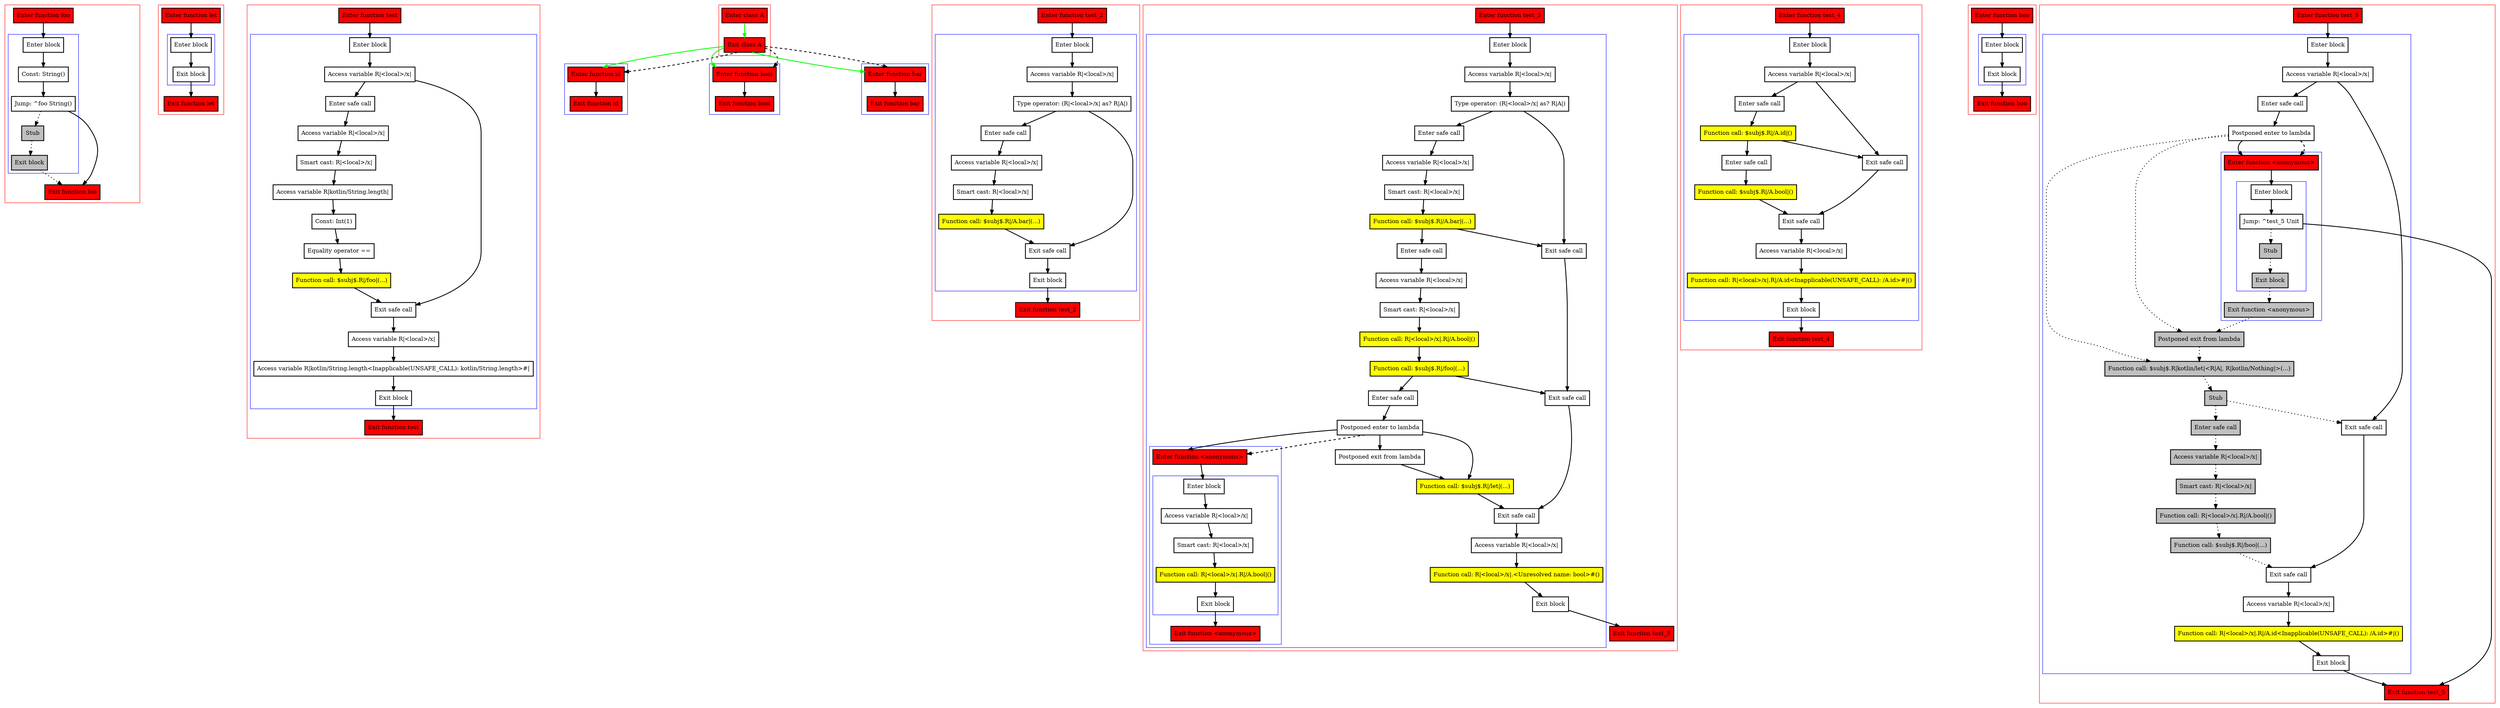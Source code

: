 digraph safeCalls_kt {
    graph [nodesep=3]
    node [shape=box penwidth=2]
    edge [penwidth=2]

    subgraph cluster_0 {
        color=red
        0 [label="Enter function foo" style="filled" fillcolor=red];
        subgraph cluster_1 {
            color=blue
            1 [label="Enter block"];
            2 [label="Const: String()"];
            3 [label="Jump: ^foo String()"];
            4 [label="Stub" style="filled" fillcolor=gray];
            5 [label="Exit block" style="filled" fillcolor=gray];
        }
        6 [label="Exit function foo" style="filled" fillcolor=red];
    }
    0 -> {1};
    1 -> {2};
    2 -> {3};
    3 -> {6};
    3 -> {4} [style=dotted];
    4 -> {5} [style=dotted];
    5 -> {6} [style=dotted];

    subgraph cluster_2 {
        color=red
        7 [label="Enter function let" style="filled" fillcolor=red];
        subgraph cluster_3 {
            color=blue
            8 [label="Enter block"];
            9 [label="Exit block"];
        }
        10 [label="Exit function let" style="filled" fillcolor=red];
    }
    7 -> {8};
    8 -> {9};
    9 -> {10};

    subgraph cluster_4 {
        color=red
        11 [label="Enter function test" style="filled" fillcolor=red];
        subgraph cluster_5 {
            color=blue
            12 [label="Enter block"];
            13 [label="Access variable R|<local>/x|"];
            14 [label="Enter safe call"];
            15 [label="Access variable R|<local>/x|"];
            16 [label="Smart cast: R|<local>/x|"];
            17 [label="Access variable R|kotlin/String.length|"];
            18 [label="Const: Int(1)"];
            19 [label="Equality operator =="];
            20 [label="Function call: $subj$.R|/foo|(...)" style="filled" fillcolor=yellow];
            21 [label="Exit safe call"];
            22 [label="Access variable R|<local>/x|"];
            23 [label="Access variable R|kotlin/String.length<Inapplicable(UNSAFE_CALL): kotlin/String.length>#|"];
            24 [label="Exit block"];
        }
        25 [label="Exit function test" style="filled" fillcolor=red];
    }
    11 -> {12};
    12 -> {13};
    13 -> {14 21};
    14 -> {15};
    15 -> {16};
    16 -> {17};
    17 -> {18};
    18 -> {19};
    19 -> {20};
    20 -> {21};
    21 -> {22};
    22 -> {23};
    23 -> {24};
    24 -> {25};

    subgraph cluster_6 {
        color=red
        26 [label="Enter class A" style="filled" fillcolor=red];
        27 [label="Exit class A" style="filled" fillcolor=red];
    }
    subgraph cluster_7 {
        color=blue
        28 [label="Enter function id" style="filled" fillcolor=red];
        29 [label="Exit function id" style="filled" fillcolor=red];
    }
    subgraph cluster_8 {
        color=blue
        30 [label="Enter function bool" style="filled" fillcolor=red];
        31 [label="Exit function bool" style="filled" fillcolor=red];
    }
    subgraph cluster_9 {
        color=blue
        32 [label="Enter function bar" style="filled" fillcolor=red];
        33 [label="Exit function bar" style="filled" fillcolor=red];
    }
    26 -> {27} [color=green];
    27 -> {28 30 32} [color=green];
    27 -> {28 30 32} [style=dashed];
    28 -> {29};
    30 -> {31};
    32 -> {33};

    subgraph cluster_10 {
        color=red
        34 [label="Enter function test_2" style="filled" fillcolor=red];
        subgraph cluster_11 {
            color=blue
            35 [label="Enter block"];
            36 [label="Access variable R|<local>/x|"];
            37 [label="Type operator: (R|<local>/x| as? R|A|)"];
            38 [label="Enter safe call"];
            39 [label="Access variable R|<local>/x|"];
            40 [label="Smart cast: R|<local>/x|"];
            41 [label="Function call: $subj$.R|/A.bar|(...)" style="filled" fillcolor=yellow];
            42 [label="Exit safe call"];
            43 [label="Exit block"];
        }
        44 [label="Exit function test_2" style="filled" fillcolor=red];
    }
    34 -> {35};
    35 -> {36};
    36 -> {37};
    37 -> {38 42};
    38 -> {39};
    39 -> {40};
    40 -> {41};
    41 -> {42};
    42 -> {43};
    43 -> {44};

    subgraph cluster_12 {
        color=red
        45 [label="Enter function test_3" style="filled" fillcolor=red];
        subgraph cluster_13 {
            color=blue
            46 [label="Enter block"];
            47 [label="Access variable R|<local>/x|"];
            48 [label="Type operator: (R|<local>/x| as? R|A|)"];
            49 [label="Enter safe call"];
            50 [label="Access variable R|<local>/x|"];
            51 [label="Smart cast: R|<local>/x|"];
            52 [label="Function call: $subj$.R|/A.bar|(...)" style="filled" fillcolor=yellow];
            53 [label="Enter safe call"];
            54 [label="Access variable R|<local>/x|"];
            55 [label="Smart cast: R|<local>/x|"];
            56 [label="Function call: R|<local>/x|.R|/A.bool|()" style="filled" fillcolor=yellow];
            57 [label="Function call: $subj$.R|/foo|(...)" style="filled" fillcolor=yellow];
            58 [label="Enter safe call"];
            59 [label="Postponed enter to lambda"];
            subgraph cluster_14 {
                color=blue
                60 [label="Enter function <anonymous>" style="filled" fillcolor=red];
                subgraph cluster_15 {
                    color=blue
                    61 [label="Enter block"];
                    62 [label="Access variable R|<local>/x|"];
                    63 [label="Smart cast: R|<local>/x|"];
                    64 [label="Function call: R|<local>/x|.R|/A.bool|()" style="filled" fillcolor=yellow];
                    65 [label="Exit block"];
                }
                66 [label="Exit function <anonymous>" style="filled" fillcolor=red];
            }
            67 [label="Postponed exit from lambda"];
            68 [label="Function call: $subj$.R|/let|(...)" style="filled" fillcolor=yellow];
            69 [label="Exit safe call"];
            70 [label="Exit safe call"];
            71 [label="Exit safe call"];
            72 [label="Access variable R|<local>/x|"];
            73 [label="Function call: R|<local>/x|.<Unresolved name: bool>#()" style="filled" fillcolor=yellow];
            74 [label="Exit block"];
        }
        75 [label="Exit function test_3" style="filled" fillcolor=red];
    }
    45 -> {46};
    46 -> {47};
    47 -> {48};
    48 -> {49 69};
    49 -> {50};
    50 -> {51};
    51 -> {52};
    52 -> {53 69};
    53 -> {54};
    54 -> {55};
    55 -> {56};
    56 -> {57};
    57 -> {58 70};
    58 -> {59};
    59 -> {60 67 68};
    59 -> {60} [style=dashed];
    60 -> {61};
    61 -> {62};
    62 -> {63};
    63 -> {64};
    64 -> {65};
    65 -> {66};
    67 -> {68};
    68 -> {71};
    69 -> {70};
    70 -> {71};
    71 -> {72};
    72 -> {73};
    73 -> {74};
    74 -> {75};

    subgraph cluster_16 {
        color=red
        76 [label="Enter function test_4" style="filled" fillcolor=red];
        subgraph cluster_17 {
            color=blue
            77 [label="Enter block"];
            78 [label="Access variable R|<local>/x|"];
            79 [label="Enter safe call"];
            80 [label="Function call: $subj$.R|/A.id|()" style="filled" fillcolor=yellow];
            81 [label="Enter safe call"];
            82 [label="Function call: $subj$.R|/A.bool|()" style="filled" fillcolor=yellow];
            83 [label="Exit safe call"];
            84 [label="Exit safe call"];
            85 [label="Access variable R|<local>/x|"];
            86 [label="Function call: R|<local>/x|.R|/A.id<Inapplicable(UNSAFE_CALL): /A.id>#|()" style="filled" fillcolor=yellow];
            87 [label="Exit block"];
        }
        88 [label="Exit function test_4" style="filled" fillcolor=red];
    }
    76 -> {77};
    77 -> {78};
    78 -> {79 83};
    79 -> {80};
    80 -> {81 83};
    81 -> {82};
    82 -> {84};
    83 -> {84};
    84 -> {85};
    85 -> {86};
    86 -> {87};
    87 -> {88};

    subgraph cluster_18 {
        color=red
        89 [label="Enter function boo" style="filled" fillcolor=red];
        subgraph cluster_19 {
            color=blue
            90 [label="Enter block"];
            91 [label="Exit block"];
        }
        92 [label="Exit function boo" style="filled" fillcolor=red];
    }
    89 -> {90};
    90 -> {91};
    91 -> {92};

    subgraph cluster_20 {
        color=red
        93 [label="Enter function test_5" style="filled" fillcolor=red];
        subgraph cluster_21 {
            color=blue
            94 [label="Enter block"];
            95 [label="Access variable R|<local>/x|"];
            96 [label="Enter safe call"];
            97 [label="Postponed enter to lambda"];
            subgraph cluster_22 {
                color=blue
                98 [label="Enter function <anonymous>" style="filled" fillcolor=red];
                subgraph cluster_23 {
                    color=blue
                    99 [label="Enter block"];
                    100 [label="Jump: ^test_5 Unit"];
                    101 [label="Stub" style="filled" fillcolor=gray];
                    102 [label="Exit block" style="filled" fillcolor=gray];
                }
                103 [label="Exit function <anonymous>" style="filled" fillcolor=gray];
            }
            104 [label="Postponed exit from lambda" style="filled" fillcolor=gray];
            105 [label="Function call: $subj$.R|kotlin/let|<R|A|, R|kotlin/Nothing|>(...)" style="filled" fillcolor=gray];
            106 [label="Stub" style="filled" fillcolor=gray];
            107 [label="Enter safe call" style="filled" fillcolor=gray];
            108 [label="Access variable R|<local>/x|" style="filled" fillcolor=gray];
            109 [label="Smart cast: R|<local>/x|" style="filled" fillcolor=gray];
            110 [label="Function call: R|<local>/x|.R|/A.bool|()" style="filled" fillcolor=gray];
            111 [label="Function call: $subj$.R|/boo|(...)" style="filled" fillcolor=gray];
            112 [label="Exit safe call"];
            113 [label="Exit safe call"];
            114 [label="Access variable R|<local>/x|"];
            115 [label="Function call: R|<local>/x|.R|/A.id<Inapplicable(UNSAFE_CALL): /A.id>#|()" style="filled" fillcolor=yellow];
            116 [label="Exit block"];
        }
        117 [label="Exit function test_5" style="filled" fillcolor=red];
    }
    93 -> {94};
    94 -> {95};
    95 -> {96 112};
    96 -> {97};
    97 -> {98};
    97 -> {104 105} [style=dotted];
    97 -> {98} [style=dashed];
    98 -> {99};
    99 -> {100};
    100 -> {117};
    100 -> {101} [style=dotted];
    101 -> {102} [style=dotted];
    102 -> {103} [style=dotted];
    103 -> {104} [style=dotted];
    104 -> {105} [style=dotted];
    105 -> {106} [style=dotted];
    106 -> {107 112} [style=dotted];
    107 -> {108} [style=dotted];
    108 -> {109} [style=dotted];
    109 -> {110} [style=dotted];
    110 -> {111} [style=dotted];
    111 -> {113} [style=dotted];
    112 -> {113};
    113 -> {114};
    114 -> {115};
    115 -> {116};
    116 -> {117};

}

